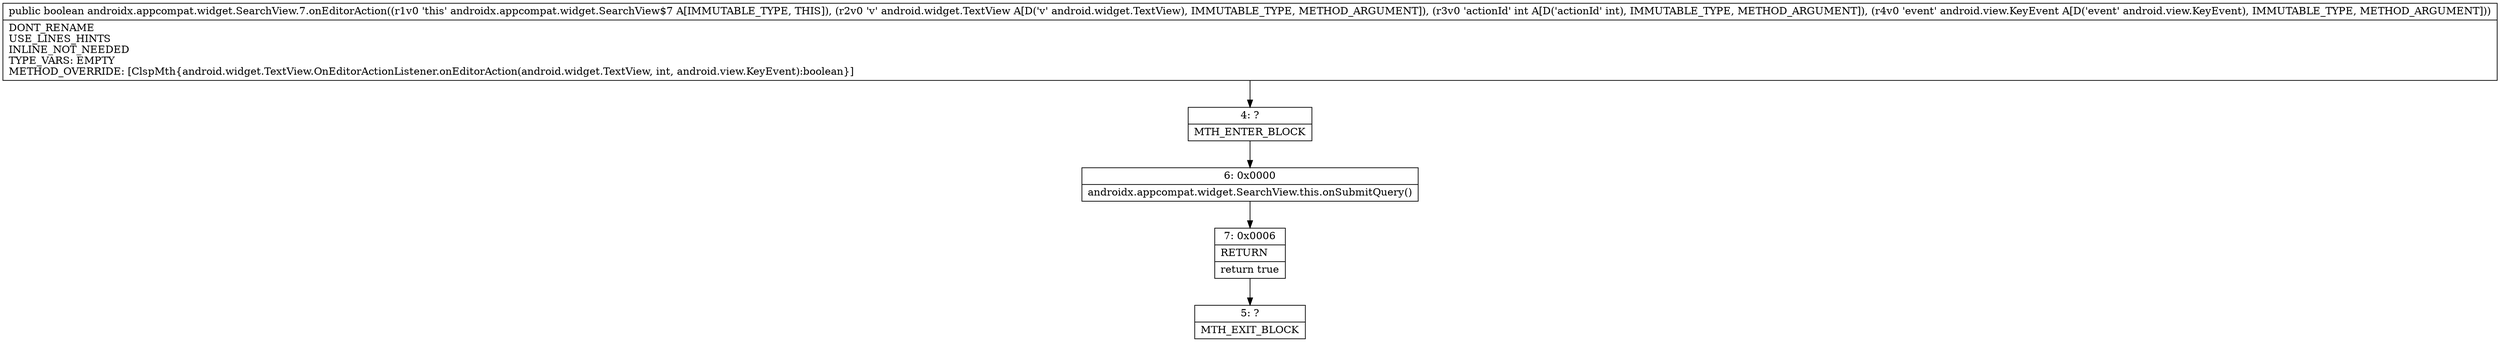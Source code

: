 digraph "CFG forandroidx.appcompat.widget.SearchView.7.onEditorAction(Landroid\/widget\/TextView;ILandroid\/view\/KeyEvent;)Z" {
Node_4 [shape=record,label="{4\:\ ?|MTH_ENTER_BLOCK\l}"];
Node_6 [shape=record,label="{6\:\ 0x0000|androidx.appcompat.widget.SearchView.this.onSubmitQuery()\l}"];
Node_7 [shape=record,label="{7\:\ 0x0006|RETURN\l|return true\l}"];
Node_5 [shape=record,label="{5\:\ ?|MTH_EXIT_BLOCK\l}"];
MethodNode[shape=record,label="{public boolean androidx.appcompat.widget.SearchView.7.onEditorAction((r1v0 'this' androidx.appcompat.widget.SearchView$7 A[IMMUTABLE_TYPE, THIS]), (r2v0 'v' android.widget.TextView A[D('v' android.widget.TextView), IMMUTABLE_TYPE, METHOD_ARGUMENT]), (r3v0 'actionId' int A[D('actionId' int), IMMUTABLE_TYPE, METHOD_ARGUMENT]), (r4v0 'event' android.view.KeyEvent A[D('event' android.view.KeyEvent), IMMUTABLE_TYPE, METHOD_ARGUMENT]))  | DONT_RENAME\lUSE_LINES_HINTS\lINLINE_NOT_NEEDED\lTYPE_VARS: EMPTY\lMETHOD_OVERRIDE: [ClspMth\{android.widget.TextView.OnEditorActionListener.onEditorAction(android.widget.TextView, int, android.view.KeyEvent):boolean\}]\l}"];
MethodNode -> Node_4;Node_4 -> Node_6;
Node_6 -> Node_7;
Node_7 -> Node_5;
}

